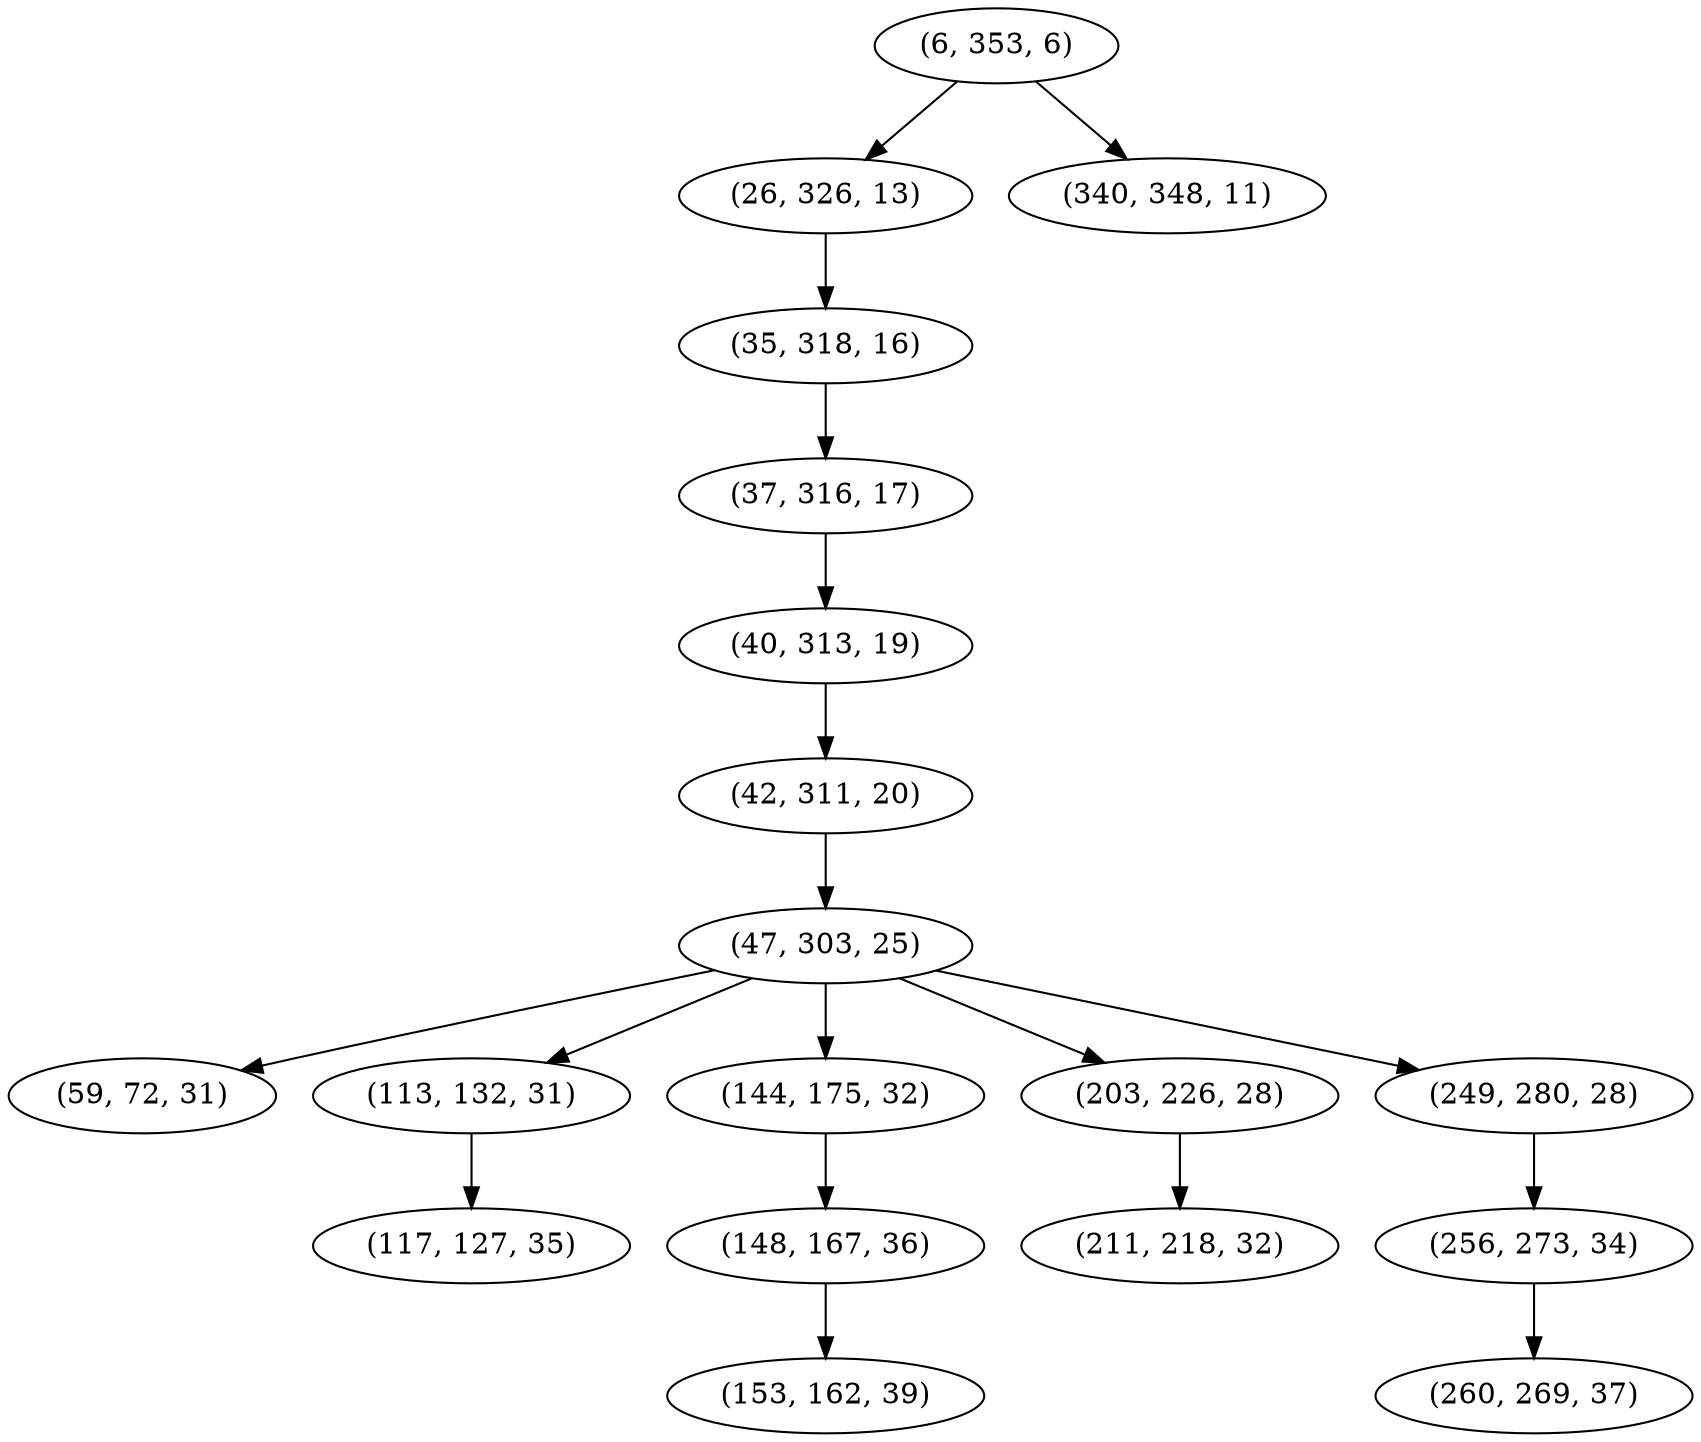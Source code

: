 digraph tree {
    "(6, 353, 6)";
    "(26, 326, 13)";
    "(35, 318, 16)";
    "(37, 316, 17)";
    "(40, 313, 19)";
    "(42, 311, 20)";
    "(47, 303, 25)";
    "(59, 72, 31)";
    "(113, 132, 31)";
    "(117, 127, 35)";
    "(144, 175, 32)";
    "(148, 167, 36)";
    "(153, 162, 39)";
    "(203, 226, 28)";
    "(211, 218, 32)";
    "(249, 280, 28)";
    "(256, 273, 34)";
    "(260, 269, 37)";
    "(340, 348, 11)";
    "(6, 353, 6)" -> "(26, 326, 13)";
    "(6, 353, 6)" -> "(340, 348, 11)";
    "(26, 326, 13)" -> "(35, 318, 16)";
    "(35, 318, 16)" -> "(37, 316, 17)";
    "(37, 316, 17)" -> "(40, 313, 19)";
    "(40, 313, 19)" -> "(42, 311, 20)";
    "(42, 311, 20)" -> "(47, 303, 25)";
    "(47, 303, 25)" -> "(59, 72, 31)";
    "(47, 303, 25)" -> "(113, 132, 31)";
    "(47, 303, 25)" -> "(144, 175, 32)";
    "(47, 303, 25)" -> "(203, 226, 28)";
    "(47, 303, 25)" -> "(249, 280, 28)";
    "(113, 132, 31)" -> "(117, 127, 35)";
    "(144, 175, 32)" -> "(148, 167, 36)";
    "(148, 167, 36)" -> "(153, 162, 39)";
    "(203, 226, 28)" -> "(211, 218, 32)";
    "(249, 280, 28)" -> "(256, 273, 34)";
    "(256, 273, 34)" -> "(260, 269, 37)";
}

